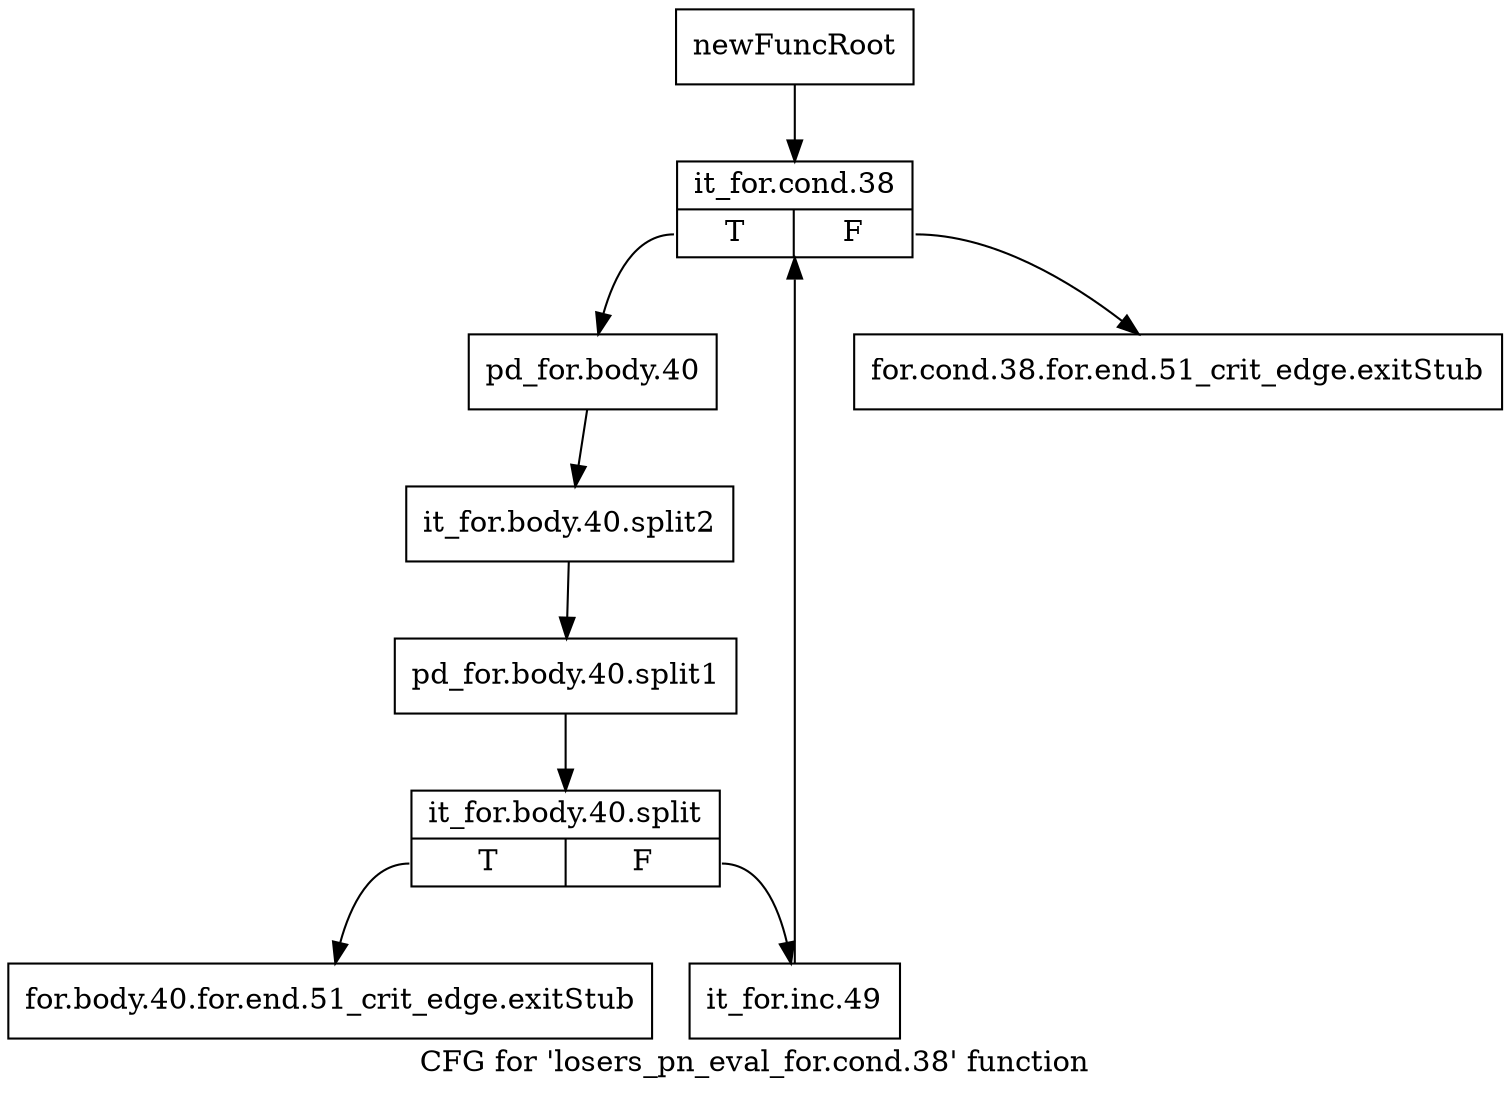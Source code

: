 digraph "CFG for 'losers_pn_eval_for.cond.38' function" {
	label="CFG for 'losers_pn_eval_for.cond.38' function";

	Node0x10b5d90 [shape=record,label="{newFuncRoot}"];
	Node0x10b5d90 -> Node0x10b5e80;
	Node0x10b5de0 [shape=record,label="{for.cond.38.for.end.51_crit_edge.exitStub}"];
	Node0x10b5e30 [shape=record,label="{for.body.40.for.end.51_crit_edge.exitStub}"];
	Node0x10b5e80 [shape=record,label="{it_for.cond.38|{<s0>T|<s1>F}}"];
	Node0x10b5e80:s0 -> Node0x10b5ed0;
	Node0x10b5e80:s1 -> Node0x10b5de0;
	Node0x10b5ed0 [shape=record,label="{pd_for.body.40}"];
	Node0x10b5ed0 -> Node0x145e330;
	Node0x145e330 [shape=record,label="{it_for.body.40.split2}"];
	Node0x145e330 -> Node0x1442020;
	Node0x1442020 [shape=record,label="{pd_for.body.40.split1}"];
	Node0x1442020 -> Node0x1464b50;
	Node0x1464b50 [shape=record,label="{it_for.body.40.split|{<s0>T|<s1>F}}"];
	Node0x1464b50:s0 -> Node0x10b5e30;
	Node0x1464b50:s1 -> Node0x10b5f20;
	Node0x10b5f20 [shape=record,label="{it_for.inc.49}"];
	Node0x10b5f20 -> Node0x10b5e80;
}
